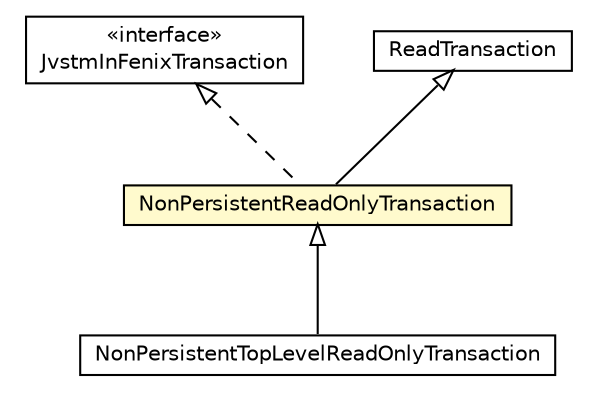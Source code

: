 #!/usr/local/bin/dot
#
# Class diagram 
# Generated by UMLGraph version 5.1 (http://www.umlgraph.org/)
#

digraph G {
	edge [fontname="Helvetica",fontsize=10,labelfontname="Helvetica",labelfontsize=10];
	node [fontname="Helvetica",fontsize=10,shape=plaintext];
	nodesep=0.25;
	ranksep=0.5;
	// pt.ist.fenixframework.backend.jvstm.pstm.NonPersistentTopLevelReadOnlyTransaction
	c105939 [label=<<table title="pt.ist.fenixframework.backend.jvstm.pstm.NonPersistentTopLevelReadOnlyTransaction" border="0" cellborder="1" cellspacing="0" cellpadding="2" port="p" href="./NonPersistentTopLevelReadOnlyTransaction.html">
		<tr><td><table border="0" cellspacing="0" cellpadding="1">
<tr><td align="center" balign="center"> NonPersistentTopLevelReadOnlyTransaction </td></tr>
		</table></td></tr>
		</table>>, fontname="Helvetica", fontcolor="black", fontsize=10.0];
	// pt.ist.fenixframework.backend.jvstm.pstm.NonPersistentReadOnlyTransaction
	c105940 [label=<<table title="pt.ist.fenixframework.backend.jvstm.pstm.NonPersistentReadOnlyTransaction" border="0" cellborder="1" cellspacing="0" cellpadding="2" port="p" bgcolor="lemonChiffon" href="./NonPersistentReadOnlyTransaction.html">
		<tr><td><table border="0" cellspacing="0" cellpadding="1">
<tr><td align="center" balign="center"> NonPersistentReadOnlyTransaction </td></tr>
		</table></td></tr>
		</table>>, fontname="Helvetica", fontcolor="black", fontsize=10.0];
	// pt.ist.fenixframework.backend.jvstm.pstm.JvstmInFenixTransaction
	c105942 [label=<<table title="pt.ist.fenixframework.backend.jvstm.pstm.JvstmInFenixTransaction" border="0" cellborder="1" cellspacing="0" cellpadding="2" port="p" href="./JvstmInFenixTransaction.html">
		<tr><td><table border="0" cellspacing="0" cellpadding="1">
<tr><td align="center" balign="center"> &#171;interface&#187; </td></tr>
<tr><td align="center" balign="center"> JvstmInFenixTransaction </td></tr>
		</table></td></tr>
		</table>>, fontname="Helvetica", fontcolor="black", fontsize=10.0];
	//pt.ist.fenixframework.backend.jvstm.pstm.NonPersistentTopLevelReadOnlyTransaction extends pt.ist.fenixframework.backend.jvstm.pstm.NonPersistentReadOnlyTransaction
	c105940:p -> c105939:p [dir=back,arrowtail=empty];
	//pt.ist.fenixframework.backend.jvstm.pstm.NonPersistentReadOnlyTransaction extends jvstm.ReadTransaction
	c106059:p -> c105940:p [dir=back,arrowtail=empty];
	//pt.ist.fenixframework.backend.jvstm.pstm.NonPersistentReadOnlyTransaction implements pt.ist.fenixframework.backend.jvstm.pstm.JvstmInFenixTransaction
	c105942:p -> c105940:p [dir=back,arrowtail=empty,style=dashed];
	// jvstm.ReadTransaction
	c106059 [label=<<table title="jvstm.ReadTransaction" border="0" cellborder="1" cellspacing="0" cellpadding="2" port="p" href="http://java.sun.com/j2se/1.4.2/docs/api/jvstm/ReadTransaction.html">
		<tr><td><table border="0" cellspacing="0" cellpadding="1">
<tr><td align="center" balign="center"> ReadTransaction </td></tr>
		</table></td></tr>
		</table>>, fontname="Helvetica", fontcolor="black", fontsize=10.0];
}


